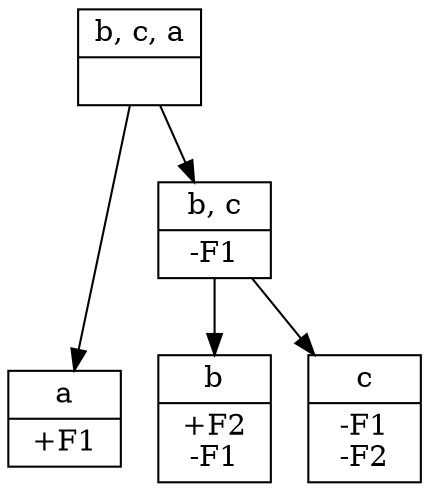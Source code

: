 // None
digraph {
	0 [label="{<segs> b, c, a |<feats>  }",shape=record]
	1 [label="{<segs> a |<feats> +F1 }",shape=record]
	2 [label="{<segs> b, c |<feats> -F1 }",shape=record]
	3 [label="{<segs> b |<feats> +F2\n-F1 }",shape=record]
	4 [label="{<segs> c |<feats> -F1\n-F2 }",shape=record]
	0 -> 1	0 -> 2	2 -> 3	2 -> 4
{rank=same; 1 3 4}
}